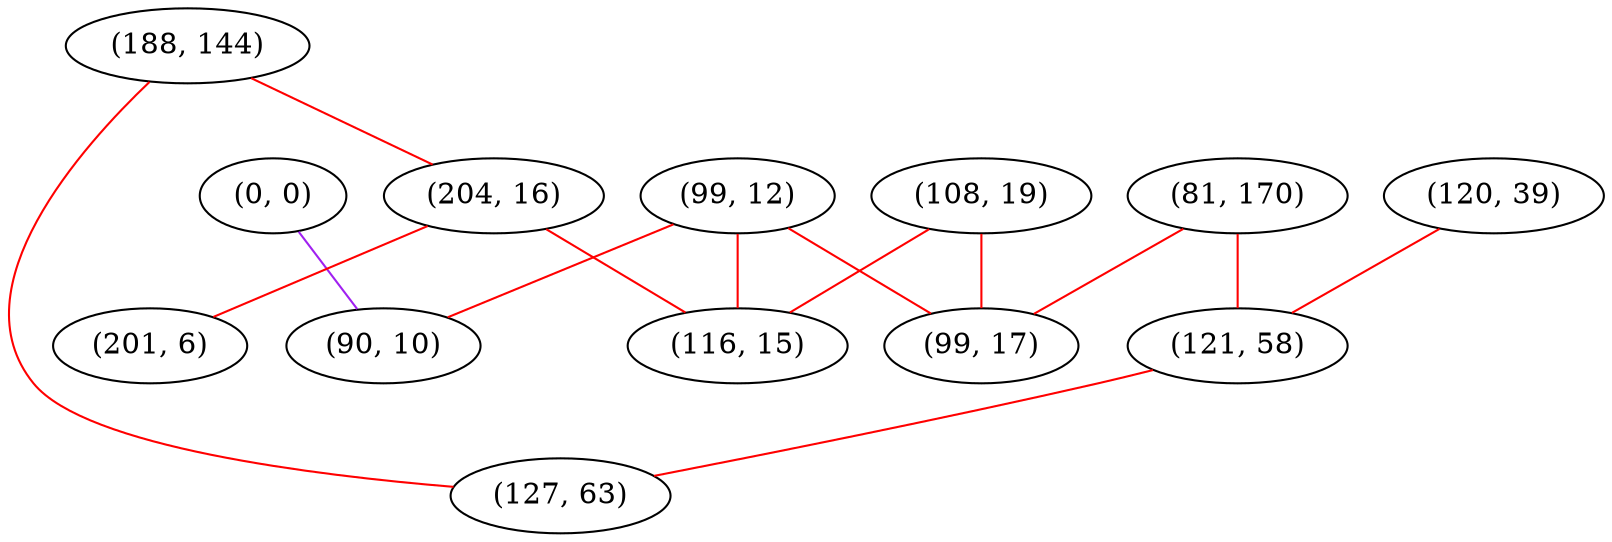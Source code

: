 graph "" {
"(0, 0)";
"(99, 12)";
"(120, 39)";
"(188, 144)";
"(81, 170)";
"(204, 16)";
"(108, 19)";
"(121, 58)";
"(90, 10)";
"(116, 15)";
"(99, 17)";
"(201, 6)";
"(127, 63)";
"(0, 0)" -- "(90, 10)"  [color=purple, key=0, weight=4];
"(99, 12)" -- "(116, 15)"  [color=red, key=0, weight=1];
"(99, 12)" -- "(99, 17)"  [color=red, key=0, weight=1];
"(99, 12)" -- "(90, 10)"  [color=red, key=0, weight=1];
"(120, 39)" -- "(121, 58)"  [color=red, key=0, weight=1];
"(188, 144)" -- "(127, 63)"  [color=red, key=0, weight=1];
"(188, 144)" -- "(204, 16)"  [color=red, key=0, weight=1];
"(81, 170)" -- "(121, 58)"  [color=red, key=0, weight=1];
"(81, 170)" -- "(99, 17)"  [color=red, key=0, weight=1];
"(204, 16)" -- "(116, 15)"  [color=red, key=0, weight=1];
"(204, 16)" -- "(201, 6)"  [color=red, key=0, weight=1];
"(108, 19)" -- "(116, 15)"  [color=red, key=0, weight=1];
"(108, 19)" -- "(99, 17)"  [color=red, key=0, weight=1];
"(121, 58)" -- "(127, 63)"  [color=red, key=0, weight=1];
}

